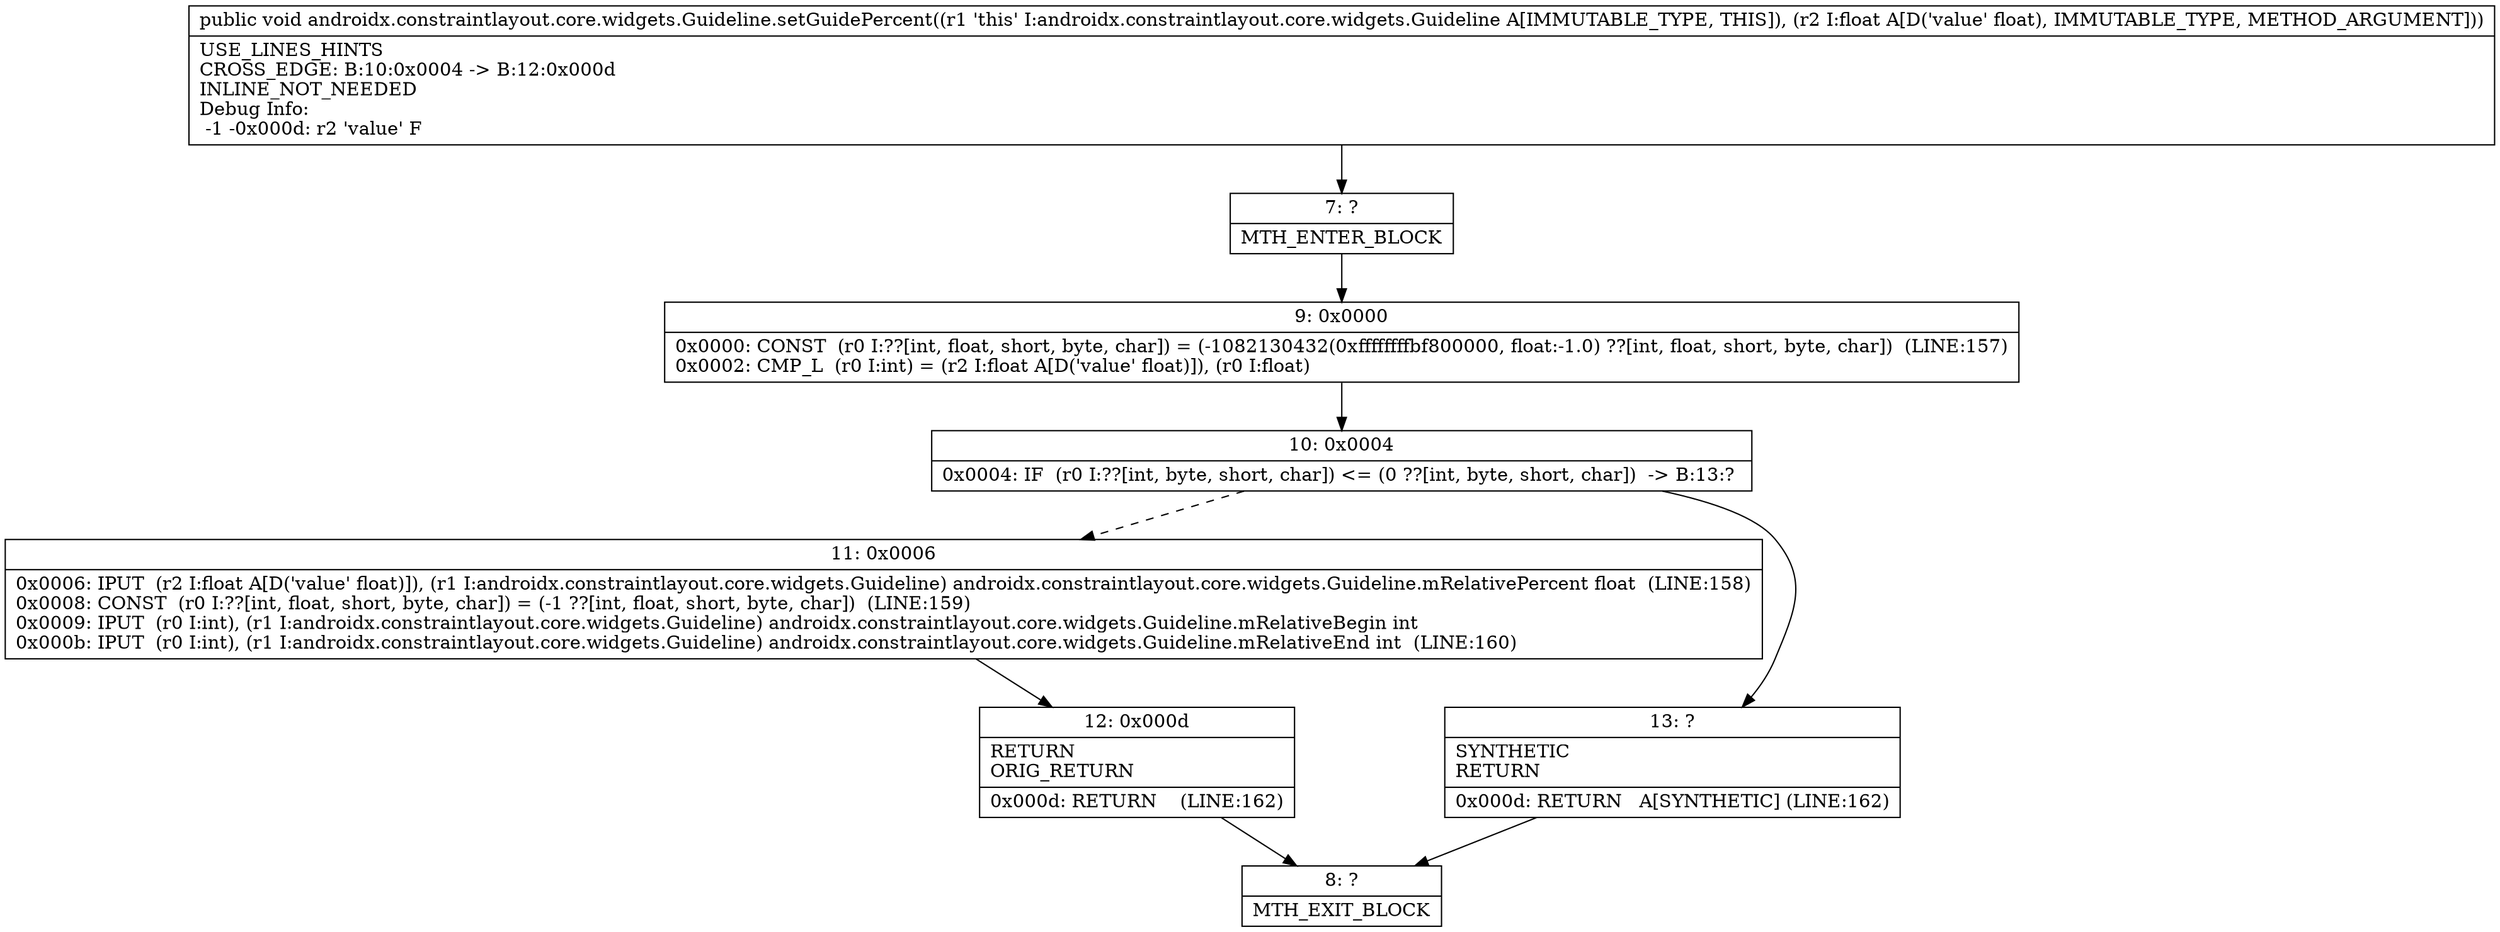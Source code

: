 digraph "CFG forandroidx.constraintlayout.core.widgets.Guideline.setGuidePercent(F)V" {
Node_7 [shape=record,label="{7\:\ ?|MTH_ENTER_BLOCK\l}"];
Node_9 [shape=record,label="{9\:\ 0x0000|0x0000: CONST  (r0 I:??[int, float, short, byte, char]) = (\-1082130432(0xffffffffbf800000, float:\-1.0) ??[int, float, short, byte, char])  (LINE:157)\l0x0002: CMP_L  (r0 I:int) = (r2 I:float A[D('value' float)]), (r0 I:float) \l}"];
Node_10 [shape=record,label="{10\:\ 0x0004|0x0004: IF  (r0 I:??[int, byte, short, char]) \<= (0 ??[int, byte, short, char])  \-\> B:13:? \l}"];
Node_11 [shape=record,label="{11\:\ 0x0006|0x0006: IPUT  (r2 I:float A[D('value' float)]), (r1 I:androidx.constraintlayout.core.widgets.Guideline) androidx.constraintlayout.core.widgets.Guideline.mRelativePercent float  (LINE:158)\l0x0008: CONST  (r0 I:??[int, float, short, byte, char]) = (\-1 ??[int, float, short, byte, char])  (LINE:159)\l0x0009: IPUT  (r0 I:int), (r1 I:androidx.constraintlayout.core.widgets.Guideline) androidx.constraintlayout.core.widgets.Guideline.mRelativeBegin int \l0x000b: IPUT  (r0 I:int), (r1 I:androidx.constraintlayout.core.widgets.Guideline) androidx.constraintlayout.core.widgets.Guideline.mRelativeEnd int  (LINE:160)\l}"];
Node_12 [shape=record,label="{12\:\ 0x000d|RETURN\lORIG_RETURN\l|0x000d: RETURN    (LINE:162)\l}"];
Node_8 [shape=record,label="{8\:\ ?|MTH_EXIT_BLOCK\l}"];
Node_13 [shape=record,label="{13\:\ ?|SYNTHETIC\lRETURN\l|0x000d: RETURN   A[SYNTHETIC] (LINE:162)\l}"];
MethodNode[shape=record,label="{public void androidx.constraintlayout.core.widgets.Guideline.setGuidePercent((r1 'this' I:androidx.constraintlayout.core.widgets.Guideline A[IMMUTABLE_TYPE, THIS]), (r2 I:float A[D('value' float), IMMUTABLE_TYPE, METHOD_ARGUMENT]))  | USE_LINES_HINTS\lCROSS_EDGE: B:10:0x0004 \-\> B:12:0x000d\lINLINE_NOT_NEEDED\lDebug Info:\l  \-1 \-0x000d: r2 'value' F\l}"];
MethodNode -> Node_7;Node_7 -> Node_9;
Node_9 -> Node_10;
Node_10 -> Node_11[style=dashed];
Node_10 -> Node_13;
Node_11 -> Node_12;
Node_12 -> Node_8;
Node_13 -> Node_8;
}

